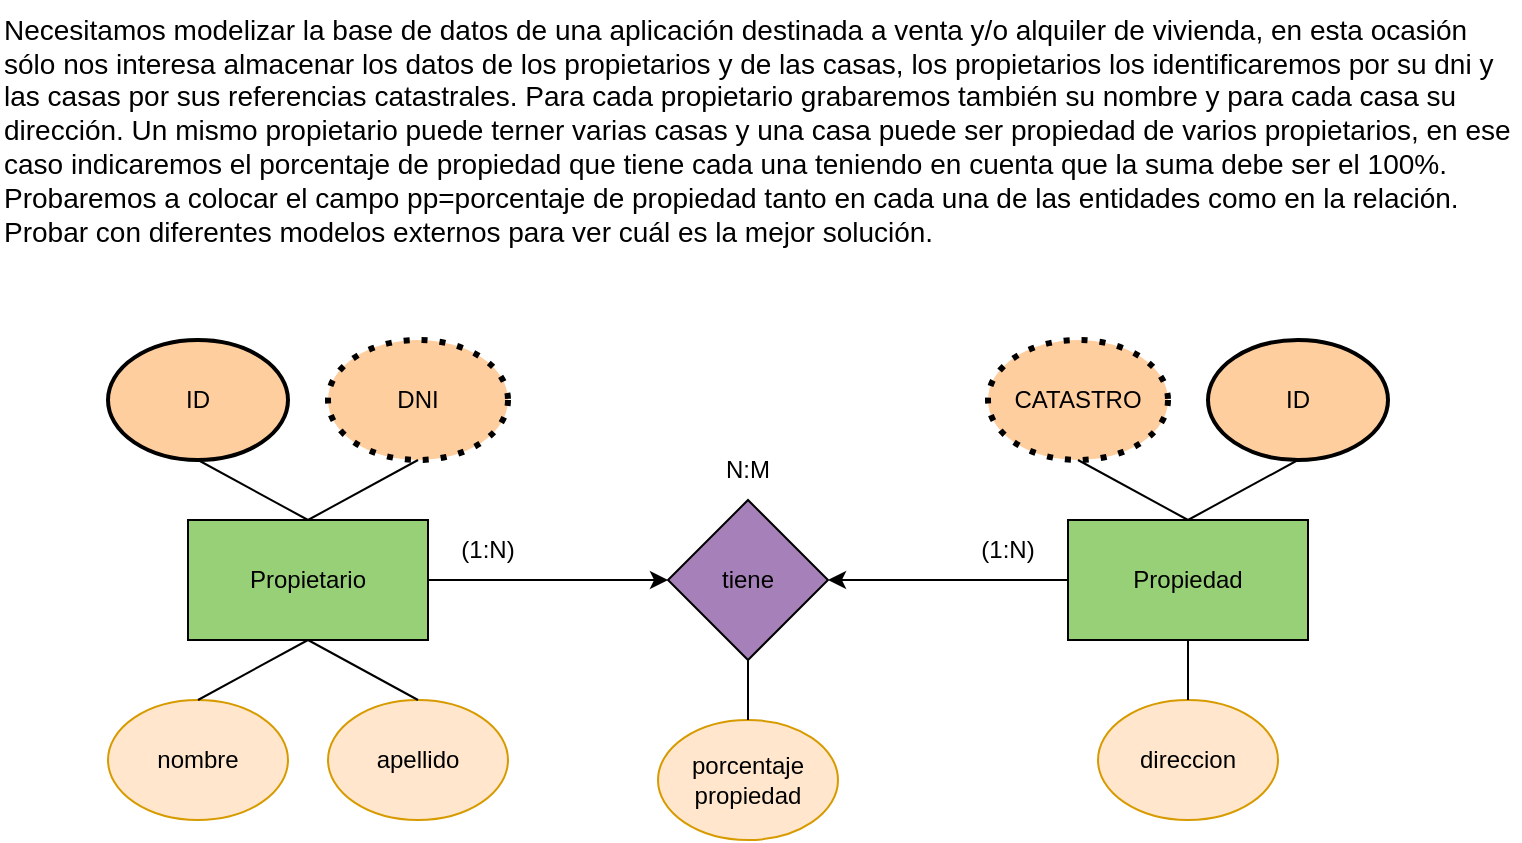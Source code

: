<mxfile version="22.1.1" type="github">
  <diagram name="Página-1" id="l5P8DeTmiwiy51Mtxco_">
    <mxGraphModel dx="1434" dy="750" grid="1" gridSize="10" guides="1" tooltips="1" connect="1" arrows="1" fold="1" page="1" pageScale="1" pageWidth="827" pageHeight="1169" math="0" shadow="0">
      <root>
        <mxCell id="0" />
        <mxCell id="1" parent="0" />
        <mxCell id="X2FgnUZGWy85QauOfwDn-1" value="Necesitamos modelizar la base de datos de una aplicación destinada a venta y/o alquiler de vivienda, en esta ocasión sólo nos interesa almacenar los datos de los propietarios y de las casas, los propietarios los identificaremos por su dni y las casas por sus referencias catastrales. Para cada propietario grabaremos también su nombre y para cada casa su dirección. Un mismo propietario puede terner varias casas y una casa puede ser propiedad de varios propietarios, en ese caso indicaremos el porcentaje de propiedad que tiene cada una teniendo en cuenta que la suma debe ser el 100%. Probaremos a colocar el campo pp=porcentaje de propiedad tanto en cada una de las entidades como en la relación. Probar con diferentes modelos externos para ver cuál es la mejor solución." style="text;html=1;strokeColor=none;fillColor=none;align=left;verticalAlign=middle;whiteSpace=wrap;rounded=0;fontSize=14;" vertex="1" parent="1">
          <mxGeometry x="40" y="40" width="760" height="130" as="geometry" />
        </mxCell>
        <mxCell id="X2FgnUZGWy85QauOfwDn-5" style="edgeStyle=orthogonalEdgeStyle;rounded=0;orthogonalLoop=1;jettySize=auto;html=1;exitX=1;exitY=0.5;exitDx=0;exitDy=0;entryX=0;entryY=0.5;entryDx=0;entryDy=0;" edge="1" parent="1" source="X2FgnUZGWy85QauOfwDn-2" target="X2FgnUZGWy85QauOfwDn-4">
          <mxGeometry relative="1" as="geometry" />
        </mxCell>
        <mxCell id="X2FgnUZGWy85QauOfwDn-2" value="Propietario" style="rounded=0;whiteSpace=wrap;html=1;fillColor=#97D077;" vertex="1" parent="1">
          <mxGeometry x="134" y="300" width="120" height="60" as="geometry" />
        </mxCell>
        <mxCell id="X2FgnUZGWy85QauOfwDn-19" style="edgeStyle=orthogonalEdgeStyle;rounded=0;orthogonalLoop=1;jettySize=auto;html=1;exitX=0;exitY=0.5;exitDx=0;exitDy=0;entryX=1;entryY=0.5;entryDx=0;entryDy=0;" edge="1" parent="1" source="X2FgnUZGWy85QauOfwDn-3" target="X2FgnUZGWy85QauOfwDn-4">
          <mxGeometry relative="1" as="geometry" />
        </mxCell>
        <mxCell id="X2FgnUZGWy85QauOfwDn-3" value="Propiedad" style="rounded=0;whiteSpace=wrap;html=1;fillColor=#97D077;" vertex="1" parent="1">
          <mxGeometry x="574" y="300" width="120" height="60" as="geometry" />
        </mxCell>
        <mxCell id="X2FgnUZGWy85QauOfwDn-4" value="tiene" style="rhombus;whiteSpace=wrap;html=1;fillColor=#A680B8;" vertex="1" parent="1">
          <mxGeometry x="374" y="290" width="80" height="80" as="geometry" />
        </mxCell>
        <mxCell id="X2FgnUZGWy85QauOfwDn-7" value="(1:N)" style="text;html=1;strokeColor=none;fillColor=none;align=center;verticalAlign=middle;whiteSpace=wrap;rounded=0;" vertex="1" parent="1">
          <mxGeometry x="514" y="300" width="60" height="30" as="geometry" />
        </mxCell>
        <mxCell id="X2FgnUZGWy85QauOfwDn-8" value="(1:N)" style="text;html=1;strokeColor=none;fillColor=none;align=center;verticalAlign=middle;whiteSpace=wrap;rounded=0;" vertex="1" parent="1">
          <mxGeometry x="254" y="300" width="60" height="30" as="geometry" />
        </mxCell>
        <mxCell id="X2FgnUZGWy85QauOfwDn-9" value="N:M" style="text;html=1;strokeColor=none;fillColor=none;align=center;verticalAlign=middle;whiteSpace=wrap;rounded=0;" vertex="1" parent="1">
          <mxGeometry x="384" y="260" width="60" height="30" as="geometry" />
        </mxCell>
        <mxCell id="X2FgnUZGWy85QauOfwDn-10" value="ID" style="ellipse;whiteSpace=wrap;html=1;strokeWidth=2;fillColor=#FFCE9F;" vertex="1" parent="1">
          <mxGeometry x="94" y="210" width="90" height="60" as="geometry" />
        </mxCell>
        <mxCell id="X2FgnUZGWy85QauOfwDn-11" value="DNI" style="ellipse;whiteSpace=wrap;html=1;dashed=1;dashPattern=1 2;strokeWidth=3;fillColor=#FFCE9F;" vertex="1" parent="1">
          <mxGeometry x="204" y="210" width="90" height="60" as="geometry" />
        </mxCell>
        <mxCell id="X2FgnUZGWy85QauOfwDn-12" value="CATASTRO" style="ellipse;whiteSpace=wrap;html=1;dashed=1;dashPattern=1 2;strokeWidth=3;fillColor=#FFCE9F;" vertex="1" parent="1">
          <mxGeometry x="534" y="210" width="90" height="60" as="geometry" />
        </mxCell>
        <mxCell id="X2FgnUZGWy85QauOfwDn-13" value="ID" style="ellipse;whiteSpace=wrap;html=1;strokeWidth=2;fillColor=#FFCE9F;" vertex="1" parent="1">
          <mxGeometry x="644" y="210" width="90" height="60" as="geometry" />
        </mxCell>
        <mxCell id="X2FgnUZGWy85QauOfwDn-14" value="nombre" style="ellipse;whiteSpace=wrap;html=1;strokeWidth=1;fillColor=#ffe6cc;strokeColor=#d79b00;" vertex="1" parent="1">
          <mxGeometry x="94" y="390" width="90" height="60" as="geometry" />
        </mxCell>
        <mxCell id="X2FgnUZGWy85QauOfwDn-15" value="apellido" style="ellipse;whiteSpace=wrap;html=1;strokeWidth=1;fillColor=#ffe6cc;strokeColor=#d79b00;" vertex="1" parent="1">
          <mxGeometry x="204" y="390" width="90" height="60" as="geometry" />
        </mxCell>
        <mxCell id="X2FgnUZGWy85QauOfwDn-16" value="direccion" style="ellipse;whiteSpace=wrap;html=1;strokeWidth=1;fillColor=#ffe6cc;strokeColor=#d79b00;" vertex="1" parent="1">
          <mxGeometry x="589" y="390" width="90" height="60" as="geometry" />
        </mxCell>
        <mxCell id="X2FgnUZGWy85QauOfwDn-18" value="porcentaje&lt;br&gt;propiedad" style="ellipse;whiteSpace=wrap;html=1;strokeWidth=1;fillColor=#ffe6cc;strokeColor=#d79b00;" vertex="1" parent="1">
          <mxGeometry x="369" y="400" width="90" height="60" as="geometry" />
        </mxCell>
        <mxCell id="X2FgnUZGWy85QauOfwDn-20" value="" style="endArrow=none;html=1;rounded=0;entryX=0.5;entryY=0;entryDx=0;entryDy=0;exitX=0.5;exitY=1;exitDx=0;exitDy=0;" edge="1" parent="1" source="X2FgnUZGWy85QauOfwDn-11" target="X2FgnUZGWy85QauOfwDn-2">
          <mxGeometry width="50" height="50" relative="1" as="geometry">
            <mxPoint x="390" y="310" as="sourcePoint" />
            <mxPoint x="440" y="260" as="targetPoint" />
          </mxGeometry>
        </mxCell>
        <mxCell id="X2FgnUZGWy85QauOfwDn-21" value="" style="endArrow=none;html=1;rounded=0;entryX=0.5;entryY=0;entryDx=0;entryDy=0;exitX=0.5;exitY=1;exitDx=0;exitDy=0;" edge="1" parent="1" source="X2FgnUZGWy85QauOfwDn-10" target="X2FgnUZGWy85QauOfwDn-2">
          <mxGeometry width="50" height="50" relative="1" as="geometry">
            <mxPoint x="390" y="310" as="sourcePoint" />
            <mxPoint x="440" y="260" as="targetPoint" />
          </mxGeometry>
        </mxCell>
        <mxCell id="X2FgnUZGWy85QauOfwDn-22" value="" style="endArrow=none;html=1;rounded=0;entryX=0.5;entryY=1;entryDx=0;entryDy=0;exitX=0.5;exitY=0;exitDx=0;exitDy=0;" edge="1" parent="1" source="X2FgnUZGWy85QauOfwDn-15" target="X2FgnUZGWy85QauOfwDn-2">
          <mxGeometry width="50" height="50" relative="1" as="geometry">
            <mxPoint x="390" y="310" as="sourcePoint" />
            <mxPoint x="440" y="260" as="targetPoint" />
          </mxGeometry>
        </mxCell>
        <mxCell id="X2FgnUZGWy85QauOfwDn-23" value="" style="endArrow=none;html=1;rounded=0;entryX=0.5;entryY=1;entryDx=0;entryDy=0;exitX=0.5;exitY=0;exitDx=0;exitDy=0;" edge="1" parent="1" source="X2FgnUZGWy85QauOfwDn-14" target="X2FgnUZGWy85QauOfwDn-2">
          <mxGeometry width="50" height="50" relative="1" as="geometry">
            <mxPoint x="390" y="310" as="sourcePoint" />
            <mxPoint x="440" y="260" as="targetPoint" />
          </mxGeometry>
        </mxCell>
        <mxCell id="X2FgnUZGWy85QauOfwDn-24" value="" style="endArrow=none;html=1;rounded=0;entryX=0.5;entryY=1;entryDx=0;entryDy=0;exitX=0.5;exitY=0;exitDx=0;exitDy=0;" edge="1" parent="1" source="X2FgnUZGWy85QauOfwDn-18" target="X2FgnUZGWy85QauOfwDn-4">
          <mxGeometry width="50" height="50" relative="1" as="geometry">
            <mxPoint x="390" y="310" as="sourcePoint" />
            <mxPoint x="440" y="260" as="targetPoint" />
          </mxGeometry>
        </mxCell>
        <mxCell id="X2FgnUZGWy85QauOfwDn-25" value="" style="endArrow=none;html=1;rounded=0;entryX=0.5;entryY=0;entryDx=0;entryDy=0;exitX=0.5;exitY=1;exitDx=0;exitDy=0;" edge="1" parent="1" source="X2FgnUZGWy85QauOfwDn-13" target="X2FgnUZGWy85QauOfwDn-3">
          <mxGeometry width="50" height="50" relative="1" as="geometry">
            <mxPoint x="390" y="310" as="sourcePoint" />
            <mxPoint x="440" y="260" as="targetPoint" />
          </mxGeometry>
        </mxCell>
        <mxCell id="X2FgnUZGWy85QauOfwDn-26" value="" style="endArrow=none;html=1;rounded=0;entryX=0.5;entryY=0;entryDx=0;entryDy=0;exitX=0.5;exitY=1;exitDx=0;exitDy=0;" edge="1" parent="1" source="X2FgnUZGWy85QauOfwDn-12" target="X2FgnUZGWy85QauOfwDn-3">
          <mxGeometry width="50" height="50" relative="1" as="geometry">
            <mxPoint x="390" y="310" as="sourcePoint" />
            <mxPoint x="480" y="240" as="targetPoint" />
          </mxGeometry>
        </mxCell>
        <mxCell id="X2FgnUZGWy85QauOfwDn-27" value="" style="endArrow=none;html=1;rounded=0;entryX=0.5;entryY=1;entryDx=0;entryDy=0;exitX=0.5;exitY=0;exitDx=0;exitDy=0;" edge="1" parent="1" source="X2FgnUZGWy85QauOfwDn-16" target="X2FgnUZGWy85QauOfwDn-3">
          <mxGeometry width="50" height="50" relative="1" as="geometry">
            <mxPoint x="390" y="310" as="sourcePoint" />
            <mxPoint x="440" y="260" as="targetPoint" />
          </mxGeometry>
        </mxCell>
      </root>
    </mxGraphModel>
  </diagram>
</mxfile>
